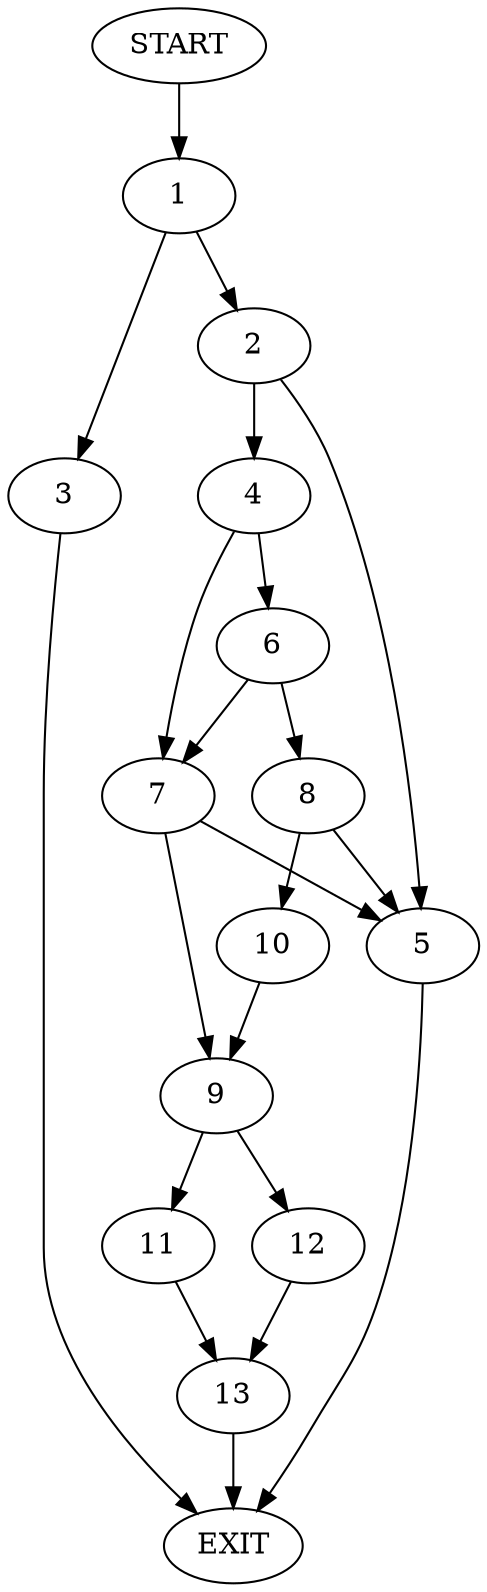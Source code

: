 digraph {
0 [label="START"]
14 [label="EXIT"]
0 -> 1
1 -> 2
1 -> 3
3 -> 14
2 -> 4
2 -> 5
4 -> 6
4 -> 7
5 -> 14
6 -> 8
6 -> 7
7 -> 5
7 -> 9
8 -> 5
8 -> 10
10 -> 9
9 -> 11
9 -> 12
12 -> 13
11 -> 13
13 -> 14
}
